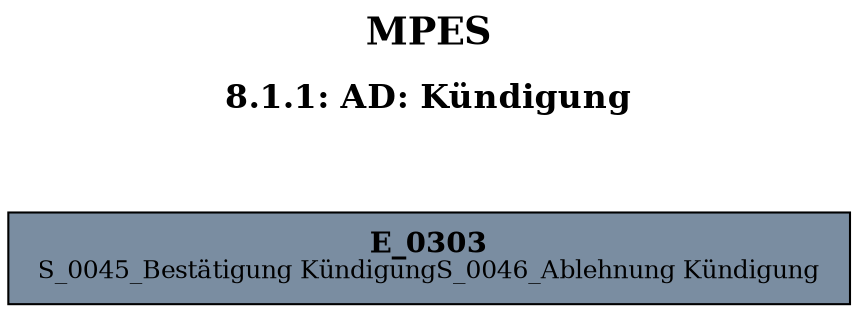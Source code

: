 digraph D {
    labelloc="t";
    label=<<B><FONT POINT-SIZE="18">MPES</FONT></B><BR/><BR/><B><FONT POINT-SIZE="16">8.1.1: AD: Kündigung</FONT></B><BR/><BR/><BR/><BR/>>;
    ratio="compress";
    concentrate=true;
    pack=true;
    rankdir=TB;
    packmode="array";
    size="20,20";
    "Empty" [margin="0.2,0.12", shape=box, style=filled, fillcolor="#7a8da1", label=<<B>E_0303</B><BR align="center"/><FONT point-size="12">S_0045_Bestätigung Kündigung
S_0046_Ablehnung Kündigung</FONT><BR align="center"/>>];


    bgcolor="transparent";
}